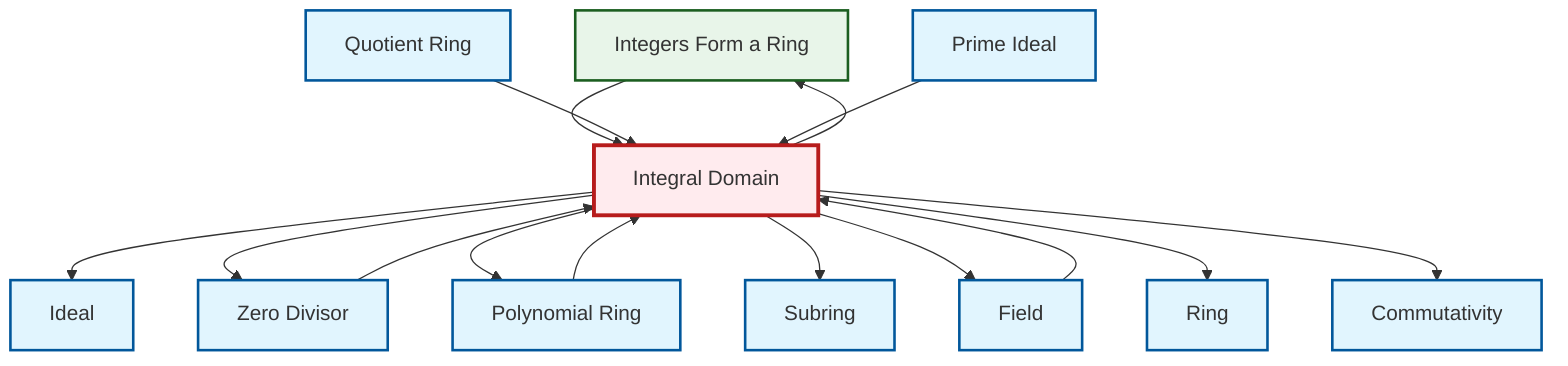 graph TD
    classDef definition fill:#e1f5fe,stroke:#01579b,stroke-width:2px
    classDef theorem fill:#f3e5f5,stroke:#4a148c,stroke-width:2px
    classDef axiom fill:#fff3e0,stroke:#e65100,stroke-width:2px
    classDef example fill:#e8f5e9,stroke:#1b5e20,stroke-width:2px
    classDef current fill:#ffebee,stroke:#b71c1c,stroke-width:3px
    ex-integers-ring["Integers Form a Ring"]:::example
    def-integral-domain["Integral Domain"]:::definition
    def-zero-divisor["Zero Divisor"]:::definition
    def-commutativity["Commutativity"]:::definition
    def-ring["Ring"]:::definition
    def-prime-ideal["Prime Ideal"]:::definition
    def-quotient-ring["Quotient Ring"]:::definition
    def-subring["Subring"]:::definition
    def-ideal["Ideal"]:::definition
    def-field["Field"]:::definition
    def-polynomial-ring["Polynomial Ring"]:::definition
    def-integral-domain --> def-ideal
    def-integral-domain --> def-zero-divisor
    def-field --> def-integral-domain
    def-zero-divisor --> def-integral-domain
    def-polynomial-ring --> def-integral-domain
    ex-integers-ring --> def-integral-domain
    def-integral-domain --> def-polynomial-ring
    def-integral-domain --> ex-integers-ring
    def-integral-domain --> def-subring
    def-quotient-ring --> def-integral-domain
    def-prime-ideal --> def-integral-domain
    def-integral-domain --> def-field
    def-integral-domain --> def-ring
    def-integral-domain --> def-commutativity
    class def-integral-domain current